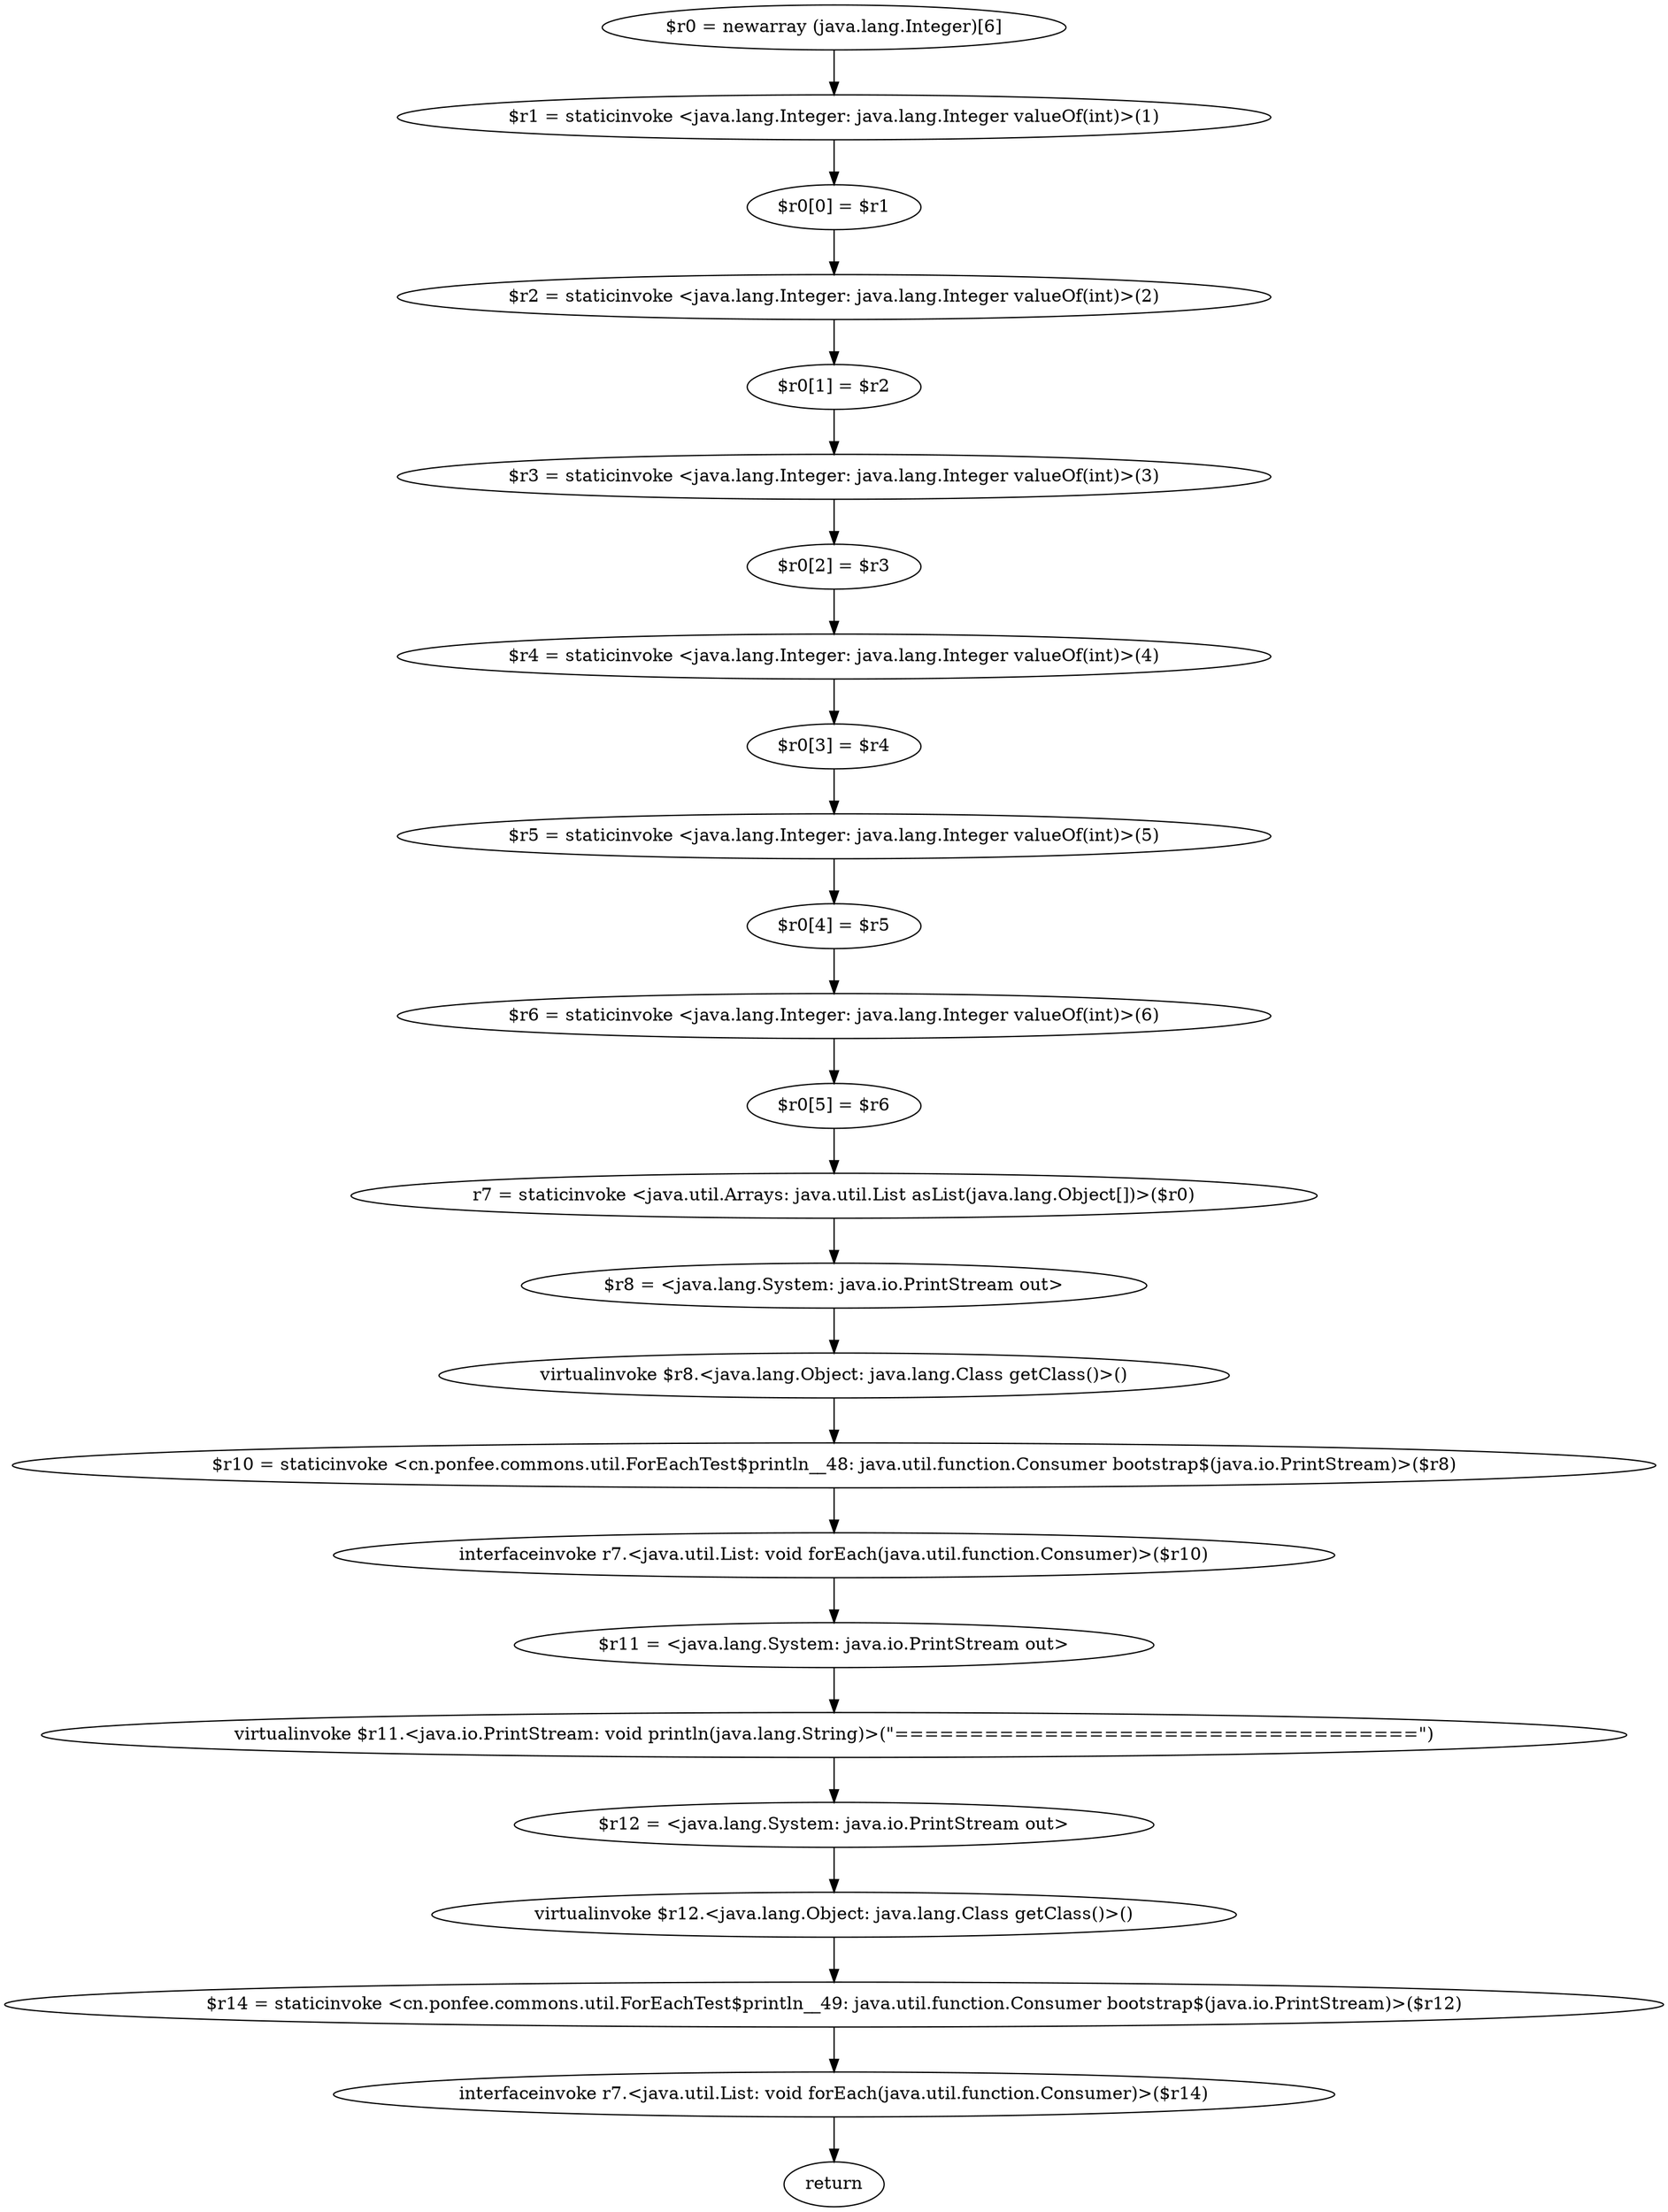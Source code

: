 digraph "unitGraph" {
    "$r0 = newarray (java.lang.Integer)[6]"
    "$r1 = staticinvoke <java.lang.Integer: java.lang.Integer valueOf(int)>(1)"
    "$r0[0] = $r1"
    "$r2 = staticinvoke <java.lang.Integer: java.lang.Integer valueOf(int)>(2)"
    "$r0[1] = $r2"
    "$r3 = staticinvoke <java.lang.Integer: java.lang.Integer valueOf(int)>(3)"
    "$r0[2] = $r3"
    "$r4 = staticinvoke <java.lang.Integer: java.lang.Integer valueOf(int)>(4)"
    "$r0[3] = $r4"
    "$r5 = staticinvoke <java.lang.Integer: java.lang.Integer valueOf(int)>(5)"
    "$r0[4] = $r5"
    "$r6 = staticinvoke <java.lang.Integer: java.lang.Integer valueOf(int)>(6)"
    "$r0[5] = $r6"
    "r7 = staticinvoke <java.util.Arrays: java.util.List asList(java.lang.Object[])>($r0)"
    "$r8 = <java.lang.System: java.io.PrintStream out>"
    "virtualinvoke $r8.<java.lang.Object: java.lang.Class getClass()>()"
    "$r10 = staticinvoke <cn.ponfee.commons.util.ForEachTest$println__48: java.util.function.Consumer bootstrap$(java.io.PrintStream)>($r8)"
    "interfaceinvoke r7.<java.util.List: void forEach(java.util.function.Consumer)>($r10)"
    "$r11 = <java.lang.System: java.io.PrintStream out>"
    "virtualinvoke $r11.<java.io.PrintStream: void println(java.lang.String)>(\"===================================\")"
    "$r12 = <java.lang.System: java.io.PrintStream out>"
    "virtualinvoke $r12.<java.lang.Object: java.lang.Class getClass()>()"
    "$r14 = staticinvoke <cn.ponfee.commons.util.ForEachTest$println__49: java.util.function.Consumer bootstrap$(java.io.PrintStream)>($r12)"
    "interfaceinvoke r7.<java.util.List: void forEach(java.util.function.Consumer)>($r14)"
    "return"
    "$r0 = newarray (java.lang.Integer)[6]"->"$r1 = staticinvoke <java.lang.Integer: java.lang.Integer valueOf(int)>(1)";
    "$r1 = staticinvoke <java.lang.Integer: java.lang.Integer valueOf(int)>(1)"->"$r0[0] = $r1";
    "$r0[0] = $r1"->"$r2 = staticinvoke <java.lang.Integer: java.lang.Integer valueOf(int)>(2)";
    "$r2 = staticinvoke <java.lang.Integer: java.lang.Integer valueOf(int)>(2)"->"$r0[1] = $r2";
    "$r0[1] = $r2"->"$r3 = staticinvoke <java.lang.Integer: java.lang.Integer valueOf(int)>(3)";
    "$r3 = staticinvoke <java.lang.Integer: java.lang.Integer valueOf(int)>(3)"->"$r0[2] = $r3";
    "$r0[2] = $r3"->"$r4 = staticinvoke <java.lang.Integer: java.lang.Integer valueOf(int)>(4)";
    "$r4 = staticinvoke <java.lang.Integer: java.lang.Integer valueOf(int)>(4)"->"$r0[3] = $r4";
    "$r0[3] = $r4"->"$r5 = staticinvoke <java.lang.Integer: java.lang.Integer valueOf(int)>(5)";
    "$r5 = staticinvoke <java.lang.Integer: java.lang.Integer valueOf(int)>(5)"->"$r0[4] = $r5";
    "$r0[4] = $r5"->"$r6 = staticinvoke <java.lang.Integer: java.lang.Integer valueOf(int)>(6)";
    "$r6 = staticinvoke <java.lang.Integer: java.lang.Integer valueOf(int)>(6)"->"$r0[5] = $r6";
    "$r0[5] = $r6"->"r7 = staticinvoke <java.util.Arrays: java.util.List asList(java.lang.Object[])>($r0)";
    "r7 = staticinvoke <java.util.Arrays: java.util.List asList(java.lang.Object[])>($r0)"->"$r8 = <java.lang.System: java.io.PrintStream out>";
    "$r8 = <java.lang.System: java.io.PrintStream out>"->"virtualinvoke $r8.<java.lang.Object: java.lang.Class getClass()>()";
    "virtualinvoke $r8.<java.lang.Object: java.lang.Class getClass()>()"->"$r10 = staticinvoke <cn.ponfee.commons.util.ForEachTest$println__48: java.util.function.Consumer bootstrap$(java.io.PrintStream)>($r8)";
    "$r10 = staticinvoke <cn.ponfee.commons.util.ForEachTest$println__48: java.util.function.Consumer bootstrap$(java.io.PrintStream)>($r8)"->"interfaceinvoke r7.<java.util.List: void forEach(java.util.function.Consumer)>($r10)";
    "interfaceinvoke r7.<java.util.List: void forEach(java.util.function.Consumer)>($r10)"->"$r11 = <java.lang.System: java.io.PrintStream out>";
    "$r11 = <java.lang.System: java.io.PrintStream out>"->"virtualinvoke $r11.<java.io.PrintStream: void println(java.lang.String)>(\"===================================\")";
    "virtualinvoke $r11.<java.io.PrintStream: void println(java.lang.String)>(\"===================================\")"->"$r12 = <java.lang.System: java.io.PrintStream out>";
    "$r12 = <java.lang.System: java.io.PrintStream out>"->"virtualinvoke $r12.<java.lang.Object: java.lang.Class getClass()>()";
    "virtualinvoke $r12.<java.lang.Object: java.lang.Class getClass()>()"->"$r14 = staticinvoke <cn.ponfee.commons.util.ForEachTest$println__49: java.util.function.Consumer bootstrap$(java.io.PrintStream)>($r12)";
    "$r14 = staticinvoke <cn.ponfee.commons.util.ForEachTest$println__49: java.util.function.Consumer bootstrap$(java.io.PrintStream)>($r12)"->"interfaceinvoke r7.<java.util.List: void forEach(java.util.function.Consumer)>($r14)";
    "interfaceinvoke r7.<java.util.List: void forEach(java.util.function.Consumer)>($r14)"->"return";
}
